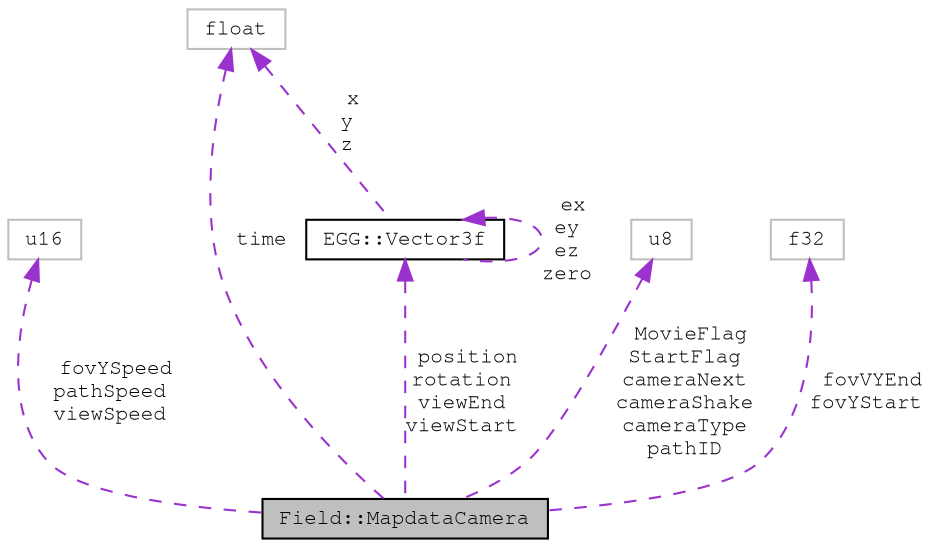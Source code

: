 digraph "Field::MapdataCamera"
{
 // LATEX_PDF_SIZE
  edge [fontname="FreeMono",fontsize="10",labelfontname="FreeMono",labelfontsize="10"];
  node [fontname="FreeMono",fontsize="10",shape=record];
  Node1 [label="Field::MapdataCamera",height=0.2,width=0.4,color="black", fillcolor="grey75", style="filled", fontcolor="black",tooltip=" "];
  Node2 -> Node1 [dir="back",color="darkorchid3",fontsize="10",style="dashed",label=" fovYSpeed\npathSpeed\nviewSpeed" ,fontname="FreeMono"];
  Node2 [label="u16",height=0.2,width=0.4,color="grey75", fillcolor="white", style="filled",tooltip=" "];
  Node3 -> Node1 [dir="back",color="darkorchid3",fontsize="10",style="dashed",label=" time" ,fontname="FreeMono"];
  Node3 [label="float",height=0.2,width=0.4,color="grey75", fillcolor="white", style="filled",tooltip=" "];
  Node4 -> Node1 [dir="back",color="darkorchid3",fontsize="10",style="dashed",label=" position\nrotation\nviewEnd\nviewStart" ,fontname="FreeMono"];
  Node4 [label="EGG::Vector3f",height=0.2,width=0.4,color="black", fillcolor="white", style="filled",URL="$struct_e_g_g_1_1_vector3f.html",tooltip=" "];
  Node3 -> Node4 [dir="back",color="darkorchid3",fontsize="10",style="dashed",label=" x\ny\nz" ,fontname="FreeMono"];
  Node4 -> Node4 [dir="back",color="darkorchid3",fontsize="10",style="dashed",label=" ex\ney\nez\nzero" ,fontname="FreeMono"];
  Node5 -> Node1 [dir="back",color="darkorchid3",fontsize="10",style="dashed",label=" MovieFlag\nStartFlag\ncameraNext\ncameraShake\ncameraType\npathID" ,fontname="FreeMono"];
  Node5 [label="u8",height=0.2,width=0.4,color="grey75", fillcolor="white", style="filled",tooltip=" "];
  Node6 -> Node1 [dir="back",color="darkorchid3",fontsize="10",style="dashed",label=" fovVYEnd\nfovYStart" ,fontname="FreeMono"];
  Node6 [label="f32",height=0.2,width=0.4,color="grey75", fillcolor="white", style="filled",tooltip=" "];
}

